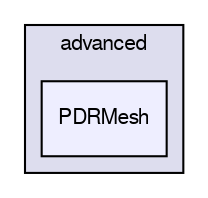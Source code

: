 digraph "applications/utilities/mesh/advanced/PDRMesh" {
  bgcolor=transparent;
  compound=true
  node [ fontsize="10", fontname="FreeSans"];
  edge [ labelfontsize="10", labelfontname="FreeSans"];
  subgraph clusterdir_33cf184158805ce1a4614f861f9c9f7a {
    graph [ bgcolor="#ddddee", pencolor="black", label="advanced" fontname="FreeSans", fontsize="10", URL="dir_33cf184158805ce1a4614f861f9c9f7a.html"]
  dir_87a1bdd5a1fb262709db79f9091a69bb [shape=box, label="PDRMesh", style="filled", fillcolor="#eeeeff", pencolor="black", URL="dir_87a1bdd5a1fb262709db79f9091a69bb.html"];
  }
}
